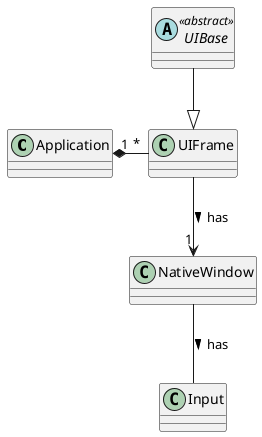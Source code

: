 @startuml test
    class Application
    class NativeWindow
    class Input
    class UIFrame

    abstract UIBase <<abstract>>

    Application "1" *-r- "*" UIFrame
    NativeWindow "1" <-u- UIFrame : < has
    UIFrame <|-u- UIBase
    NativeWindow -- Input : > has
@enduml

